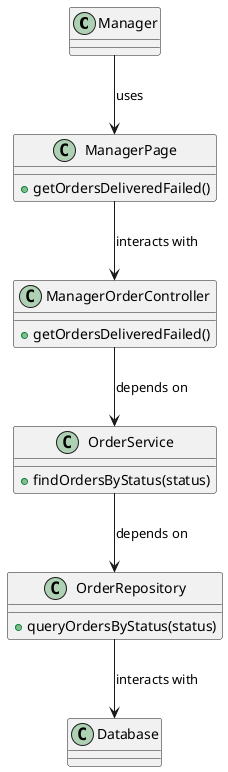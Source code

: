 @startuml
class Manager {
}

class ManagerPage {
  +getOrdersDeliveredFailed()
}

class ManagerOrderController {
  +getOrdersDeliveredFailed()
}

class OrderService {
  +findOrdersByStatus(status)
}

class OrderRepository {
  +queryOrdersByStatus(status)
}

class Database {
}

Manager --> ManagerPage : uses
ManagerPage --> ManagerOrderController : interacts with
ManagerOrderController --> OrderService : depends on
OrderService --> OrderRepository : depends on
OrderRepository --> Database : interacts with
@enduml

